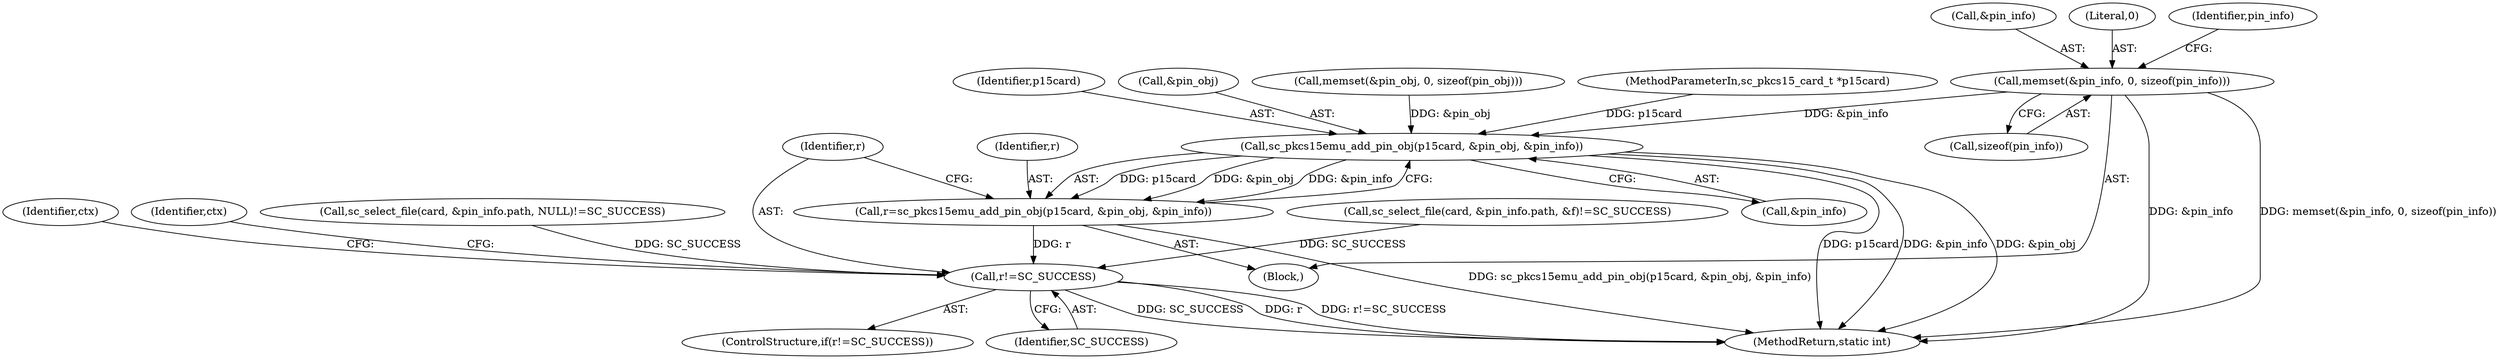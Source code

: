 digraph "0_OpenSC_8fe377e93b4b56060e5bbfb6f3142ceaeca744fa_21@API" {
"1000128" [label="(Call,memset(&pin_info, 0, sizeof(pin_info)))"];
"1000480" [label="(Call,sc_pkcs15emu_add_pin_obj(p15card, &pin_obj, &pin_info))"];
"1000478" [label="(Call,r=sc_pkcs15emu_add_pin_obj(p15card, &pin_obj, &pin_info))"];
"1000487" [label="(Call,r!=SC_SUCCESS)"];
"1000486" [label="(ControlStructure,if(r!=SC_SUCCESS))"];
"1000129" [label="(Call,&pin_info)"];
"1000128" [label="(Call,memset(&pin_info, 0, sizeof(pin_info)))"];
"1000492" [label="(Identifier,ctx)"];
"1000478" [label="(Call,r=sc_pkcs15emu_add_pin_obj(p15card, &pin_obj, &pin_info))"];
"1000481" [label="(Identifier,p15card)"];
"1000484" [label="(Call,&pin_info)"];
"1000482" [label="(Call,&pin_obj)"];
"1000132" [label="(Call,sizeof(pin_info))"];
"1000499" [label="(Identifier,ctx)"];
"1000109" [label="(Block,)"];
"1000229" [label="(Call,memset(&pin_obj, 0, sizeof(pin_obj)))"];
"1000480" [label="(Call,sc_pkcs15emu_add_pin_obj(p15card, &pin_obj, &pin_info))"];
"1000489" [label="(Identifier,SC_SUCCESS)"];
"1000131" [label="(Literal,0)"];
"1000305" [label="(Call,sc_select_file(card, &pin_info.path, NULL)!=SC_SUCCESS)"];
"1000487" [label="(Call,r!=SC_SUCCESS)"];
"1000488" [label="(Identifier,r)"];
"1000101" [label="(MethodParameterIn,sc_pkcs15_card_t *p15card)"];
"1000508" [label="(MethodReturn,static int)"];
"1000479" [label="(Identifier,r)"];
"1000449" [label="(Call,sc_select_file(card, &pin_info.path, &f)!=SC_SUCCESS)"];
"1000137" [label="(Identifier,pin_info)"];
"1000128" -> "1000109"  [label="AST: "];
"1000128" -> "1000132"  [label="CFG: "];
"1000129" -> "1000128"  [label="AST: "];
"1000131" -> "1000128"  [label="AST: "];
"1000132" -> "1000128"  [label="AST: "];
"1000137" -> "1000128"  [label="CFG: "];
"1000128" -> "1000508"  [label="DDG: &pin_info"];
"1000128" -> "1000508"  [label="DDG: memset(&pin_info, 0, sizeof(pin_info))"];
"1000128" -> "1000480"  [label="DDG: &pin_info"];
"1000480" -> "1000478"  [label="AST: "];
"1000480" -> "1000484"  [label="CFG: "];
"1000481" -> "1000480"  [label="AST: "];
"1000482" -> "1000480"  [label="AST: "];
"1000484" -> "1000480"  [label="AST: "];
"1000478" -> "1000480"  [label="CFG: "];
"1000480" -> "1000508"  [label="DDG: p15card"];
"1000480" -> "1000508"  [label="DDG: &pin_info"];
"1000480" -> "1000508"  [label="DDG: &pin_obj"];
"1000480" -> "1000478"  [label="DDG: p15card"];
"1000480" -> "1000478"  [label="DDG: &pin_obj"];
"1000480" -> "1000478"  [label="DDG: &pin_info"];
"1000101" -> "1000480"  [label="DDG: p15card"];
"1000229" -> "1000480"  [label="DDG: &pin_obj"];
"1000478" -> "1000109"  [label="AST: "];
"1000479" -> "1000478"  [label="AST: "];
"1000488" -> "1000478"  [label="CFG: "];
"1000478" -> "1000508"  [label="DDG: sc_pkcs15emu_add_pin_obj(p15card, &pin_obj, &pin_info)"];
"1000478" -> "1000487"  [label="DDG: r"];
"1000487" -> "1000486"  [label="AST: "];
"1000487" -> "1000489"  [label="CFG: "];
"1000488" -> "1000487"  [label="AST: "];
"1000489" -> "1000487"  [label="AST: "];
"1000492" -> "1000487"  [label="CFG: "];
"1000499" -> "1000487"  [label="CFG: "];
"1000487" -> "1000508"  [label="DDG: SC_SUCCESS"];
"1000487" -> "1000508"  [label="DDG: r"];
"1000487" -> "1000508"  [label="DDG: r!=SC_SUCCESS"];
"1000305" -> "1000487"  [label="DDG: SC_SUCCESS"];
"1000449" -> "1000487"  [label="DDG: SC_SUCCESS"];
}
